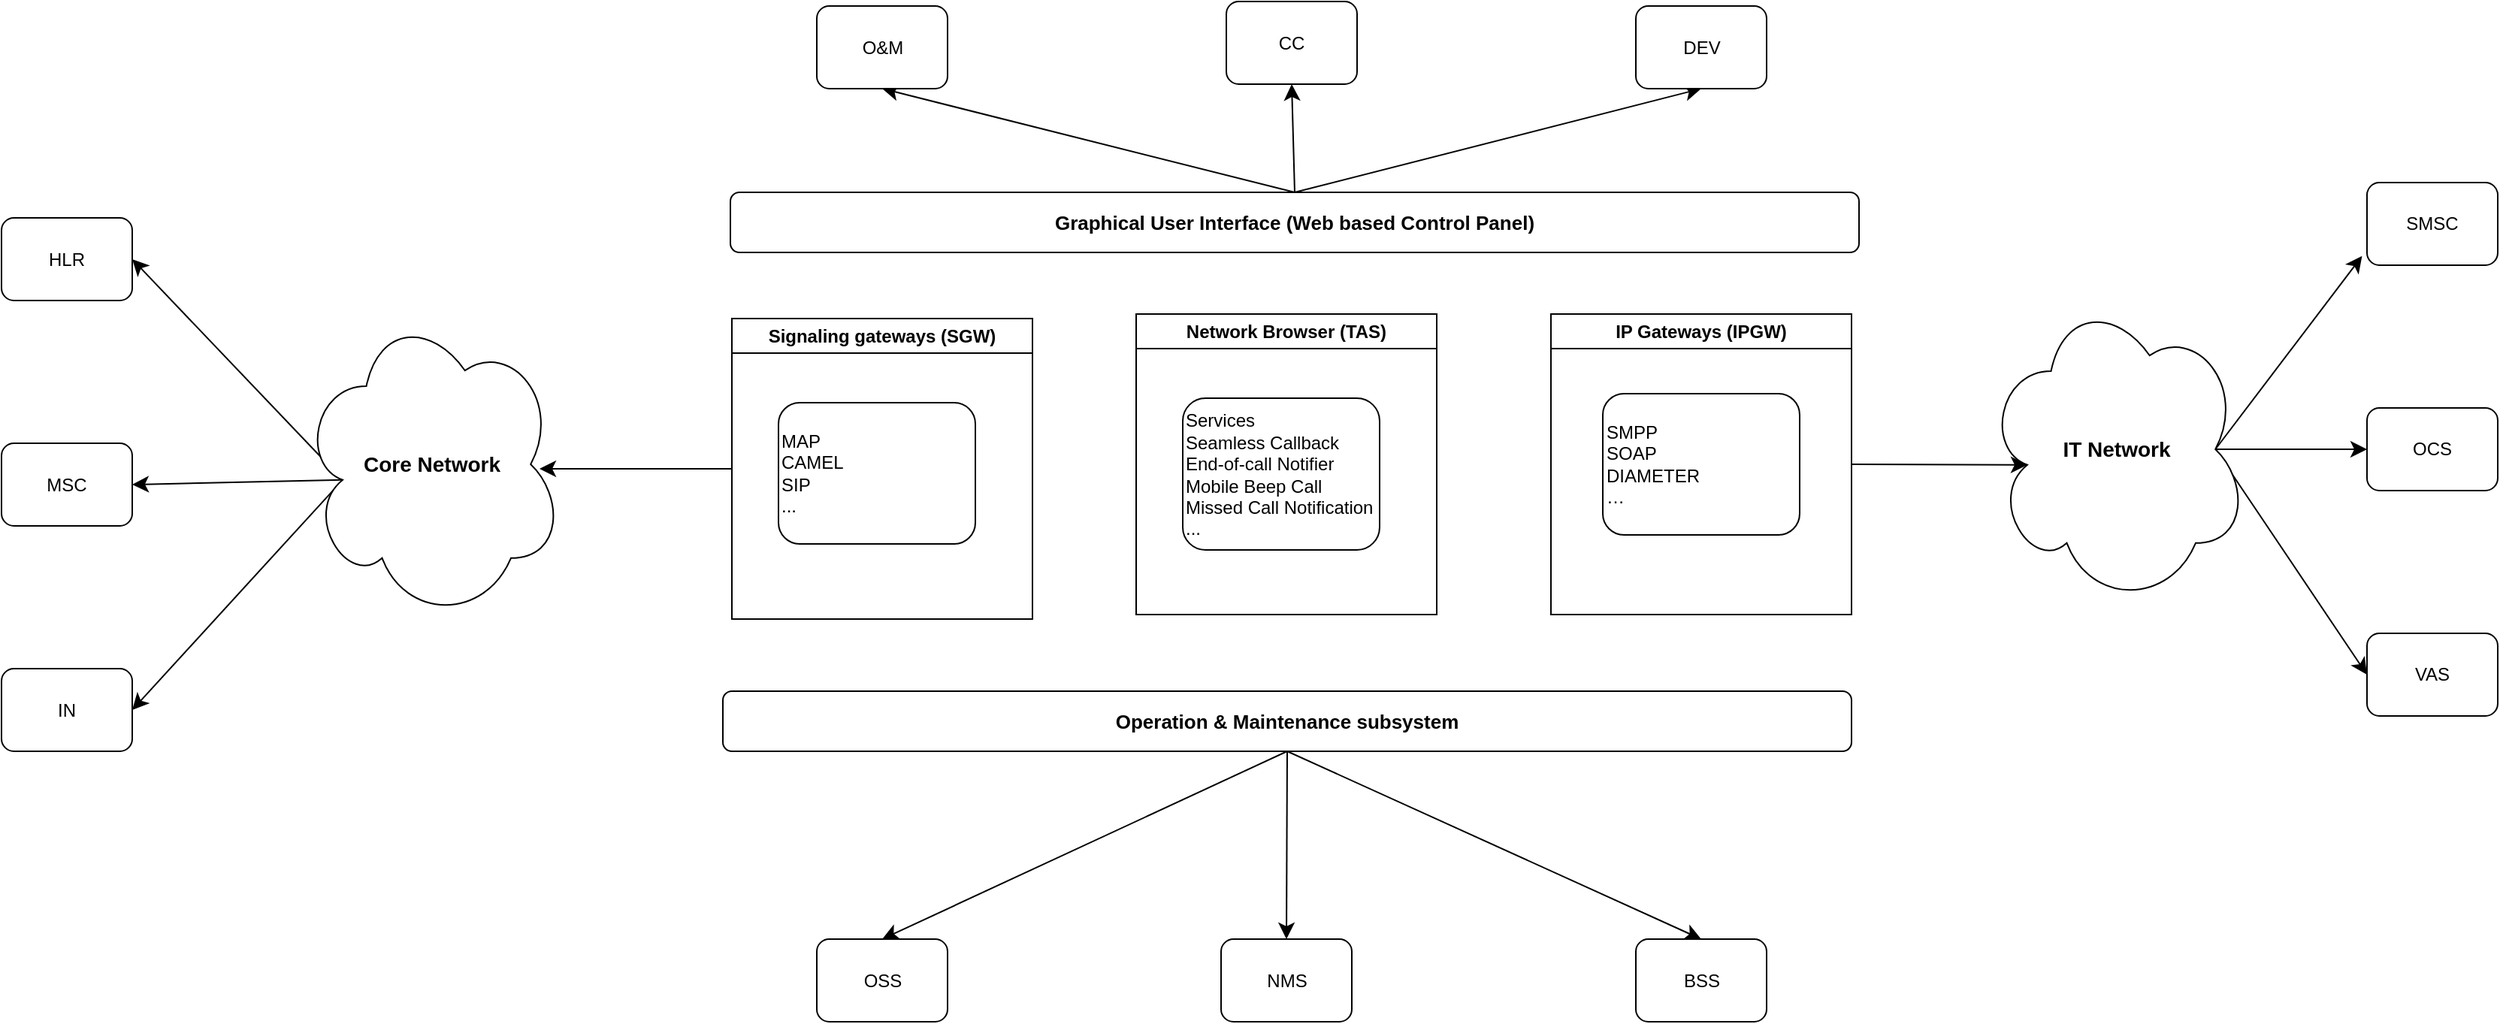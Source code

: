 <mxfile border="50" scale="3" compressed="false" locked="false" version="24.7.17">
  <diagram name="Blank" id="YmL12bMKpDGza6XwsDPr">
    <mxGraphModel dx="3509" dy="718" grid="0" gridSize="10" guides="1" tooltips="1" connect="1" arrows="1" fold="1" page="0" pageScale="1" pageWidth="827" pageHeight="1169" background="none" math="1" shadow="0">
      <root>
        <mxCell id="X5NqExCQtvZxIxQ7pmgY-0" />
        <mxCell id="1" parent="X5NqExCQtvZxIxQ7pmgY-0" />
        <mxCell id="TkOwXYtEwUb_VDzXQRJP-3" value="&lt;div&gt;&lt;span style=&quot;background-color: initial;&quot;&gt;Services&lt;/span&gt;&lt;/div&gt;&lt;div&gt;&lt;span style=&quot;background-color: initial;&quot;&gt;Seamless Callback&lt;/span&gt;&lt;/div&gt;&lt;div&gt;End-of-call Notifier&lt;/div&gt;&lt;div&gt;Mobile Beep Call&lt;/div&gt;&lt;div&gt;Missed Call Notification&lt;/div&gt;&lt;div&gt;...&lt;/div&gt;" style="rounded=1;whiteSpace=wrap;html=1;align=left;" vertex="1" parent="1">
          <mxGeometry x="-430" y="883" width="131" height="101" as="geometry" />
        </mxCell>
        <mxCell id="TkOwXYtEwUb_VDzXQRJP-4" value="Network Browser (TAS)" style="swimlane;whiteSpace=wrap;html=1;" vertex="1" parent="1">
          <mxGeometry x="-461" y="827" width="200" height="200" as="geometry" />
        </mxCell>
        <mxCell id="TkOwXYtEwUb_VDzXQRJP-7" value="Signaling gateways (SGW)" style="swimlane;whiteSpace=wrap;html=1;" vertex="1" parent="1">
          <mxGeometry x="-730" y="830" width="200" height="200" as="geometry">
            <mxRectangle x="-730" y="827" width="130" height="26" as="alternateBounds" />
          </mxGeometry>
        </mxCell>
        <mxCell id="TkOwXYtEwUb_VDzXQRJP-11" value="&lt;div&gt;MAP&lt;/div&gt;&lt;div&gt;CAMEL&lt;/div&gt;&lt;div&gt;SIP&lt;/div&gt;&lt;div&gt;...&lt;/div&gt;" style="rounded=1;whiteSpace=wrap;html=1;align=left;" vertex="1" parent="TkOwXYtEwUb_VDzXQRJP-7">
          <mxGeometry x="31" y="56" width="131" height="94" as="geometry" />
        </mxCell>
        <mxCell id="TkOwXYtEwUb_VDzXQRJP-9" value="&lt;div style=&quot;text-align: left;&quot;&gt;IP Gateways (IPGW)&lt;/div&gt;" style="swimlane;whiteSpace=wrap;html=1;" vertex="1" parent="1">
          <mxGeometry x="-185" y="827" width="200" height="200" as="geometry" />
        </mxCell>
        <mxCell id="TkOwXYtEwUb_VDzXQRJP-10" value="&lt;div&gt;&lt;span style=&quot;background-color: initial;&quot;&gt;SMPP&lt;/span&gt;&lt;/div&gt;&lt;div&gt;SOAP&lt;/div&gt;&lt;div&gt;DIAMETER&lt;/div&gt;&lt;div&gt;…&lt;br&gt;&lt;/div&gt;" style="rounded=1;whiteSpace=wrap;html=1;align=left;" vertex="1" parent="TkOwXYtEwUb_VDzXQRJP-9">
          <mxGeometry x="34.5" y="53" width="131" height="94" as="geometry" />
        </mxCell>
        <mxCell id="TkOwXYtEwUb_VDzXQRJP-47" style="edgeStyle=none;curved=1;rounded=0;orthogonalLoop=1;jettySize=auto;html=1;exitX=0.5;exitY=0;exitDx=0;exitDy=0;entryX=0.5;entryY=1;entryDx=0;entryDy=0;fontSize=12;startSize=8;endSize=8;" edge="1" parent="1" source="TkOwXYtEwUb_VDzXQRJP-12" target="TkOwXYtEwUb_VDzXQRJP-42">
          <mxGeometry relative="1" as="geometry" />
        </mxCell>
        <mxCell id="TkOwXYtEwUb_VDzXQRJP-48" style="edgeStyle=none;curved=1;rounded=0;orthogonalLoop=1;jettySize=auto;html=1;exitX=0.5;exitY=0;exitDx=0;exitDy=0;entryX=0.5;entryY=1;entryDx=0;entryDy=0;fontSize=12;startSize=8;endSize=8;" edge="1" parent="1" source="TkOwXYtEwUb_VDzXQRJP-12" target="TkOwXYtEwUb_VDzXQRJP-41">
          <mxGeometry relative="1" as="geometry" />
        </mxCell>
        <mxCell id="TkOwXYtEwUb_VDzXQRJP-49" style="edgeStyle=none;curved=1;rounded=0;orthogonalLoop=1;jettySize=auto;html=1;exitX=0.5;exitY=0;exitDx=0;exitDy=0;entryX=0.5;entryY=1;entryDx=0;entryDy=0;fontSize=12;startSize=8;endSize=8;" edge="1" parent="1" source="TkOwXYtEwUb_VDzXQRJP-12" target="TkOwXYtEwUb_VDzXQRJP-40">
          <mxGeometry relative="1" as="geometry" />
        </mxCell>
        <mxCell id="TkOwXYtEwUb_VDzXQRJP-12" value="&lt;div&gt;&lt;b style=&quot;background-color: initial;&quot;&gt;&lt;font style=&quot;font-size: 13px;&quot;&gt;Graphical User Interface (Web based Control Panel)&lt;/font&gt;&lt;/b&gt;&lt;/div&gt;" style="rounded=1;whiteSpace=wrap;html=1;" vertex="1" parent="1">
          <mxGeometry x="-731" y="746" width="751" height="40" as="geometry" />
        </mxCell>
        <mxCell id="TkOwXYtEwUb_VDzXQRJP-43" style="edgeStyle=none;curved=1;rounded=0;orthogonalLoop=1;jettySize=auto;html=1;exitX=0.5;exitY=1;exitDx=0;exitDy=0;entryX=0.5;entryY=0;entryDx=0;entryDy=0;fontSize=12;startSize=8;endSize=8;" edge="1" parent="1" source="TkOwXYtEwUb_VDzXQRJP-13" target="TkOwXYtEwUb_VDzXQRJP-37">
          <mxGeometry relative="1" as="geometry" />
        </mxCell>
        <mxCell id="TkOwXYtEwUb_VDzXQRJP-44" style="edgeStyle=none;curved=1;rounded=0;orthogonalLoop=1;jettySize=auto;html=1;exitX=0.5;exitY=1;exitDx=0;exitDy=0;entryX=0.5;entryY=0;entryDx=0;entryDy=0;fontSize=12;startSize=8;endSize=8;" edge="1" parent="1" source="TkOwXYtEwUb_VDzXQRJP-13" target="TkOwXYtEwUb_VDzXQRJP-39">
          <mxGeometry relative="1" as="geometry" />
        </mxCell>
        <mxCell id="TkOwXYtEwUb_VDzXQRJP-45" style="edgeStyle=none;curved=1;rounded=0;orthogonalLoop=1;jettySize=auto;html=1;exitX=0.5;exitY=1;exitDx=0;exitDy=0;entryX=0.5;entryY=0;entryDx=0;entryDy=0;fontSize=12;startSize=8;endSize=8;" edge="1" parent="1" source="TkOwXYtEwUb_VDzXQRJP-13" target="TkOwXYtEwUb_VDzXQRJP-38">
          <mxGeometry relative="1" as="geometry" />
        </mxCell>
        <mxCell id="TkOwXYtEwUb_VDzXQRJP-13" value="&lt;b&gt;&lt;font style=&quot;font-size: 13px;&quot;&gt;Operation &amp;amp; Maintenance subsystem&lt;/font&gt;&lt;/b&gt;" style="rounded=1;whiteSpace=wrap;html=1;" vertex="1" parent="1">
          <mxGeometry x="-736" y="1078" width="751" height="40" as="geometry" />
        </mxCell>
        <mxCell id="TkOwXYtEwUb_VDzXQRJP-21" style="edgeStyle=none;curved=1;rounded=0;orthogonalLoop=1;jettySize=auto;html=1;exitX=0.16;exitY=0.55;exitDx=0;exitDy=0;exitPerimeter=0;entryX=1;entryY=0.5;entryDx=0;entryDy=0;fontSize=12;startSize=8;endSize=8;" edge="1" parent="1" source="TkOwXYtEwUb_VDzXQRJP-14" target="TkOwXYtEwUb_VDzXQRJP-18">
          <mxGeometry relative="1" as="geometry" />
        </mxCell>
        <mxCell id="TkOwXYtEwUb_VDzXQRJP-22" style="edgeStyle=none;curved=1;rounded=0;orthogonalLoop=1;jettySize=auto;html=1;exitX=0.16;exitY=0.55;exitDx=0;exitDy=0;exitPerimeter=0;entryX=1;entryY=0.5;entryDx=0;entryDy=0;fontSize=12;startSize=8;endSize=8;" edge="1" parent="1" source="TkOwXYtEwUb_VDzXQRJP-14" target="TkOwXYtEwUb_VDzXQRJP-19">
          <mxGeometry relative="1" as="geometry" />
        </mxCell>
        <mxCell id="TkOwXYtEwUb_VDzXQRJP-23" style="edgeStyle=none;curved=1;rounded=0;orthogonalLoop=1;jettySize=auto;html=1;exitX=0.16;exitY=0.55;exitDx=0;exitDy=0;exitPerimeter=0;entryX=1;entryY=0.5;entryDx=0;entryDy=0;fontSize=12;startSize=8;endSize=8;" edge="1" parent="1" source="TkOwXYtEwUb_VDzXQRJP-14" target="TkOwXYtEwUb_VDzXQRJP-20">
          <mxGeometry relative="1" as="geometry" />
        </mxCell>
        <mxCell id="TkOwXYtEwUb_VDzXQRJP-14" value="&lt;b&gt;&lt;font style=&quot;font-size: 14px;&quot;&gt;Core Network&lt;/font&gt;&lt;/b&gt;" style="ellipse;shape=cloud;whiteSpace=wrap;html=1;" vertex="1" parent="1">
          <mxGeometry x="-1017" y="823" width="175" height="208" as="geometry" />
        </mxCell>
        <mxCell id="TkOwXYtEwUb_VDzXQRJP-15" style="edgeStyle=none;curved=1;rounded=0;orthogonalLoop=1;jettySize=auto;html=1;exitX=0;exitY=0.5;exitDx=0;exitDy=0;fontSize=12;startSize=8;endSize=8;" edge="1" parent="1" source="TkOwXYtEwUb_VDzXQRJP-7">
          <mxGeometry relative="1" as="geometry">
            <mxPoint x="-858" y="930" as="targetPoint" />
          </mxGeometry>
        </mxCell>
        <mxCell id="TkOwXYtEwUb_VDzXQRJP-18" value="HLR" style="rounded=1;whiteSpace=wrap;html=1;" vertex="1" parent="1">
          <mxGeometry x="-1216" y="763" width="87" height="55" as="geometry" />
        </mxCell>
        <mxCell id="TkOwXYtEwUb_VDzXQRJP-19" value="MSC" style="rounded=1;whiteSpace=wrap;html=1;" vertex="1" parent="1">
          <mxGeometry x="-1216" y="913" width="87" height="55" as="geometry" />
        </mxCell>
        <mxCell id="TkOwXYtEwUb_VDzXQRJP-20" value="IN" style="rounded=1;whiteSpace=wrap;html=1;" vertex="1" parent="1">
          <mxGeometry x="-1216" y="1063" width="87" height="55" as="geometry" />
        </mxCell>
        <mxCell id="TkOwXYtEwUb_VDzXQRJP-33" style="edgeStyle=none;curved=1;rounded=0;orthogonalLoop=1;jettySize=auto;html=1;exitX=0.875;exitY=0.5;exitDx=0;exitDy=0;exitPerimeter=0;fontSize=12;startSize=8;endSize=8;" edge="1" parent="1" source="TkOwXYtEwUb_VDzXQRJP-29">
          <mxGeometry relative="1" as="geometry">
            <mxPoint x="354.714" y="788.429" as="targetPoint" />
          </mxGeometry>
        </mxCell>
        <mxCell id="TkOwXYtEwUb_VDzXQRJP-34" style="edgeStyle=none;curved=1;rounded=0;orthogonalLoop=1;jettySize=auto;html=1;exitX=0.875;exitY=0.5;exitDx=0;exitDy=0;exitPerimeter=0;entryX=0;entryY=0.5;entryDx=0;entryDy=0;fontSize=12;startSize=8;endSize=8;" edge="1" parent="1" source="TkOwXYtEwUb_VDzXQRJP-29" target="TkOwXYtEwUb_VDzXQRJP-31">
          <mxGeometry relative="1" as="geometry" />
        </mxCell>
        <mxCell id="TkOwXYtEwUb_VDzXQRJP-35" style="edgeStyle=none;curved=1;rounded=0;orthogonalLoop=1;jettySize=auto;html=1;exitX=0.875;exitY=0.5;exitDx=0;exitDy=0;exitPerimeter=0;entryX=0;entryY=0.5;entryDx=0;entryDy=0;fontSize=12;startSize=8;endSize=8;" edge="1" parent="1" source="TkOwXYtEwUb_VDzXQRJP-29" target="TkOwXYtEwUb_VDzXQRJP-32">
          <mxGeometry relative="1" as="geometry" />
        </mxCell>
        <mxCell id="TkOwXYtEwUb_VDzXQRJP-29" value="&lt;b&gt;&lt;font style=&quot;font-size: 14px;&quot;&gt;IT Network&lt;/font&gt;&lt;/b&gt;" style="ellipse;shape=cloud;whiteSpace=wrap;html=1;" vertex="1" parent="1">
          <mxGeometry x="104" y="813" width="175" height="208" as="geometry" />
        </mxCell>
        <mxCell id="TkOwXYtEwUb_VDzXQRJP-30" value="SMSC" style="rounded=1;whiteSpace=wrap;html=1;" vertex="1" parent="1">
          <mxGeometry x="358" y="739.5" width="87" height="55" as="geometry" />
        </mxCell>
        <mxCell id="TkOwXYtEwUb_VDzXQRJP-31" value="OCS" style="rounded=1;whiteSpace=wrap;html=1;" vertex="1" parent="1">
          <mxGeometry x="358" y="889.5" width="87" height="55" as="geometry" />
        </mxCell>
        <mxCell id="TkOwXYtEwUb_VDzXQRJP-32" value="VAS" style="rounded=1;whiteSpace=wrap;html=1;" vertex="1" parent="1">
          <mxGeometry x="358" y="1039.5" width="87" height="55" as="geometry" />
        </mxCell>
        <mxCell id="TkOwXYtEwUb_VDzXQRJP-36" style="edgeStyle=none;curved=1;rounded=0;orthogonalLoop=1;jettySize=auto;html=1;exitX=1;exitY=0.5;exitDx=0;exitDy=0;entryX=0.16;entryY=0.55;entryDx=0;entryDy=0;entryPerimeter=0;fontSize=12;startSize=8;endSize=8;" edge="1" parent="1" source="TkOwXYtEwUb_VDzXQRJP-9" target="TkOwXYtEwUb_VDzXQRJP-29">
          <mxGeometry relative="1" as="geometry" />
        </mxCell>
        <mxCell id="TkOwXYtEwUb_VDzXQRJP-37" value="OSS" style="rounded=1;whiteSpace=wrap;html=1;" vertex="1" parent="1">
          <mxGeometry x="-673.5" y="1243" width="87" height="55" as="geometry" />
        </mxCell>
        <mxCell id="TkOwXYtEwUb_VDzXQRJP-38" value="BSS" style="rounded=1;whiteSpace=wrap;html=1;" vertex="1" parent="1">
          <mxGeometry x="-128.5" y="1243" width="87" height="55" as="geometry" />
        </mxCell>
        <mxCell id="TkOwXYtEwUb_VDzXQRJP-39" value="NMS" style="rounded=1;whiteSpace=wrap;html=1;" vertex="1" parent="1">
          <mxGeometry x="-404.5" y="1243" width="87" height="55" as="geometry" />
        </mxCell>
        <mxCell id="TkOwXYtEwUb_VDzXQRJP-40" value="O&amp;amp;M" style="rounded=1;whiteSpace=wrap;html=1;" vertex="1" parent="1">
          <mxGeometry x="-673.5" y="622" width="87" height="55" as="geometry" />
        </mxCell>
        <mxCell id="TkOwXYtEwUb_VDzXQRJP-41" value="DEV" style="rounded=1;whiteSpace=wrap;html=1;" vertex="1" parent="1">
          <mxGeometry x="-128.5" y="622" width="87" height="55" as="geometry" />
        </mxCell>
        <mxCell id="TkOwXYtEwUb_VDzXQRJP-42" value="CC" style="rounded=1;whiteSpace=wrap;html=1;" vertex="1" parent="1">
          <mxGeometry x="-401" y="619" width="87" height="55" as="geometry" />
        </mxCell>
      </root>
    </mxGraphModel>
  </diagram>
</mxfile>
